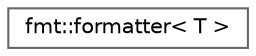 digraph "Graphical Class Hierarchy"
{
 // INTERACTIVE_SVG=YES
 // LATEX_PDF_SIZE
  bgcolor="transparent";
  edge [fontname=Helvetica,fontsize=10,labelfontname=Helvetica,labelfontsize=10];
  node [fontname=Helvetica,fontsize=10,shape=box,height=0.2,width=0.4];
  rankdir="LR";
  Node0 [label="fmt::formatter\< T \>",height=0.2,width=0.4,color="grey40", fillcolor="white", style="filled",URL="$db/d75/structfmt_1_1formatter.html",tooltip=" "];
}
